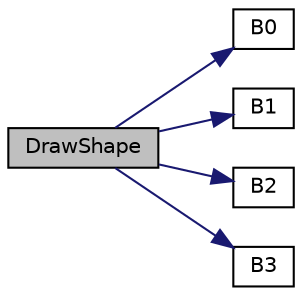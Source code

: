 digraph "DrawShape"
{
 // LATEX_PDF_SIZE
  edge [fontname="Helvetica",fontsize="10",labelfontname="Helvetica",labelfontsize="10"];
  node [fontname="Helvetica",fontsize="10",shape=record];
  rankdir="LR";
  Node12 [label="DrawShape",height=0.2,width=0.4,color="black", fillcolor="grey75", style="filled", fontcolor="black",tooltip="依data 繪製,如果是第一次畫要新建shape, 更新的話只要更新最後一點"];
  Node12 -> Node13 [color="midnightblue",fontsize="10",style="solid",fontname="Helvetica"];
  Node13 [label="B0",height=0.2,width=0.4,color="black", fillcolor="white", style="filled",URL="$classShapeLib_1_1VShape_1_1eraser.html#aa267592908b2a747bd2ab337dc35b1c4",tooltip=" "];
  Node12 -> Node14 [color="midnightblue",fontsize="10",style="solid",fontname="Helvetica"];
  Node14 [label="B1",height=0.2,width=0.4,color="black", fillcolor="white", style="filled",URL="$classShapeLib_1_1VShape_1_1eraser.html#a681452240388b9de90fa61d33fb1955e",tooltip=" "];
  Node12 -> Node15 [color="midnightblue",fontsize="10",style="solid",fontname="Helvetica"];
  Node15 [label="B2",height=0.2,width=0.4,color="black", fillcolor="white", style="filled",URL="$classShapeLib_1_1VShape_1_1eraser.html#a2d2c0e85dffbc5d77bdbf5b4b8653783",tooltip=" "];
  Node12 -> Node16 [color="midnightblue",fontsize="10",style="solid",fontname="Helvetica"];
  Node16 [label="B3",height=0.2,width=0.4,color="black", fillcolor="white", style="filled",URL="$classShapeLib_1_1VShape_1_1eraser.html#a02d415bc5d72b2e952278c2c94ad5b88",tooltip=" "];
}
